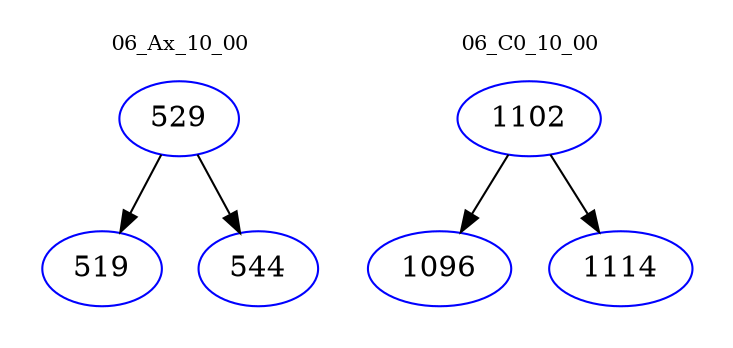 digraph{
subgraph cluster_0 {
color = white
label = "06_Ax_10_00";
fontsize=10;
T0_529 [label="529", color="blue"]
T0_529 -> T0_519 [color="black"]
T0_519 [label="519", color="blue"]
T0_529 -> T0_544 [color="black"]
T0_544 [label="544", color="blue"]
}
subgraph cluster_1 {
color = white
label = "06_C0_10_00";
fontsize=10;
T1_1102 [label="1102", color="blue"]
T1_1102 -> T1_1096 [color="black"]
T1_1096 [label="1096", color="blue"]
T1_1102 -> T1_1114 [color="black"]
T1_1114 [label="1114", color="blue"]
}
}
